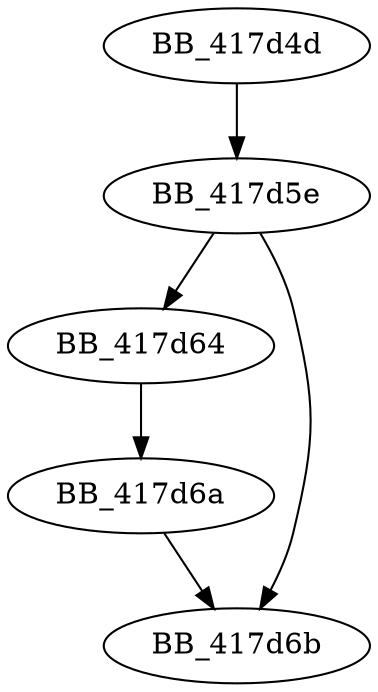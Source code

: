DiGraph sub_417D4D{
BB_417d4d->BB_417d5e
BB_417d5e->BB_417d64
BB_417d5e->BB_417d6b
BB_417d64->BB_417d6a
BB_417d6a->BB_417d6b
}

